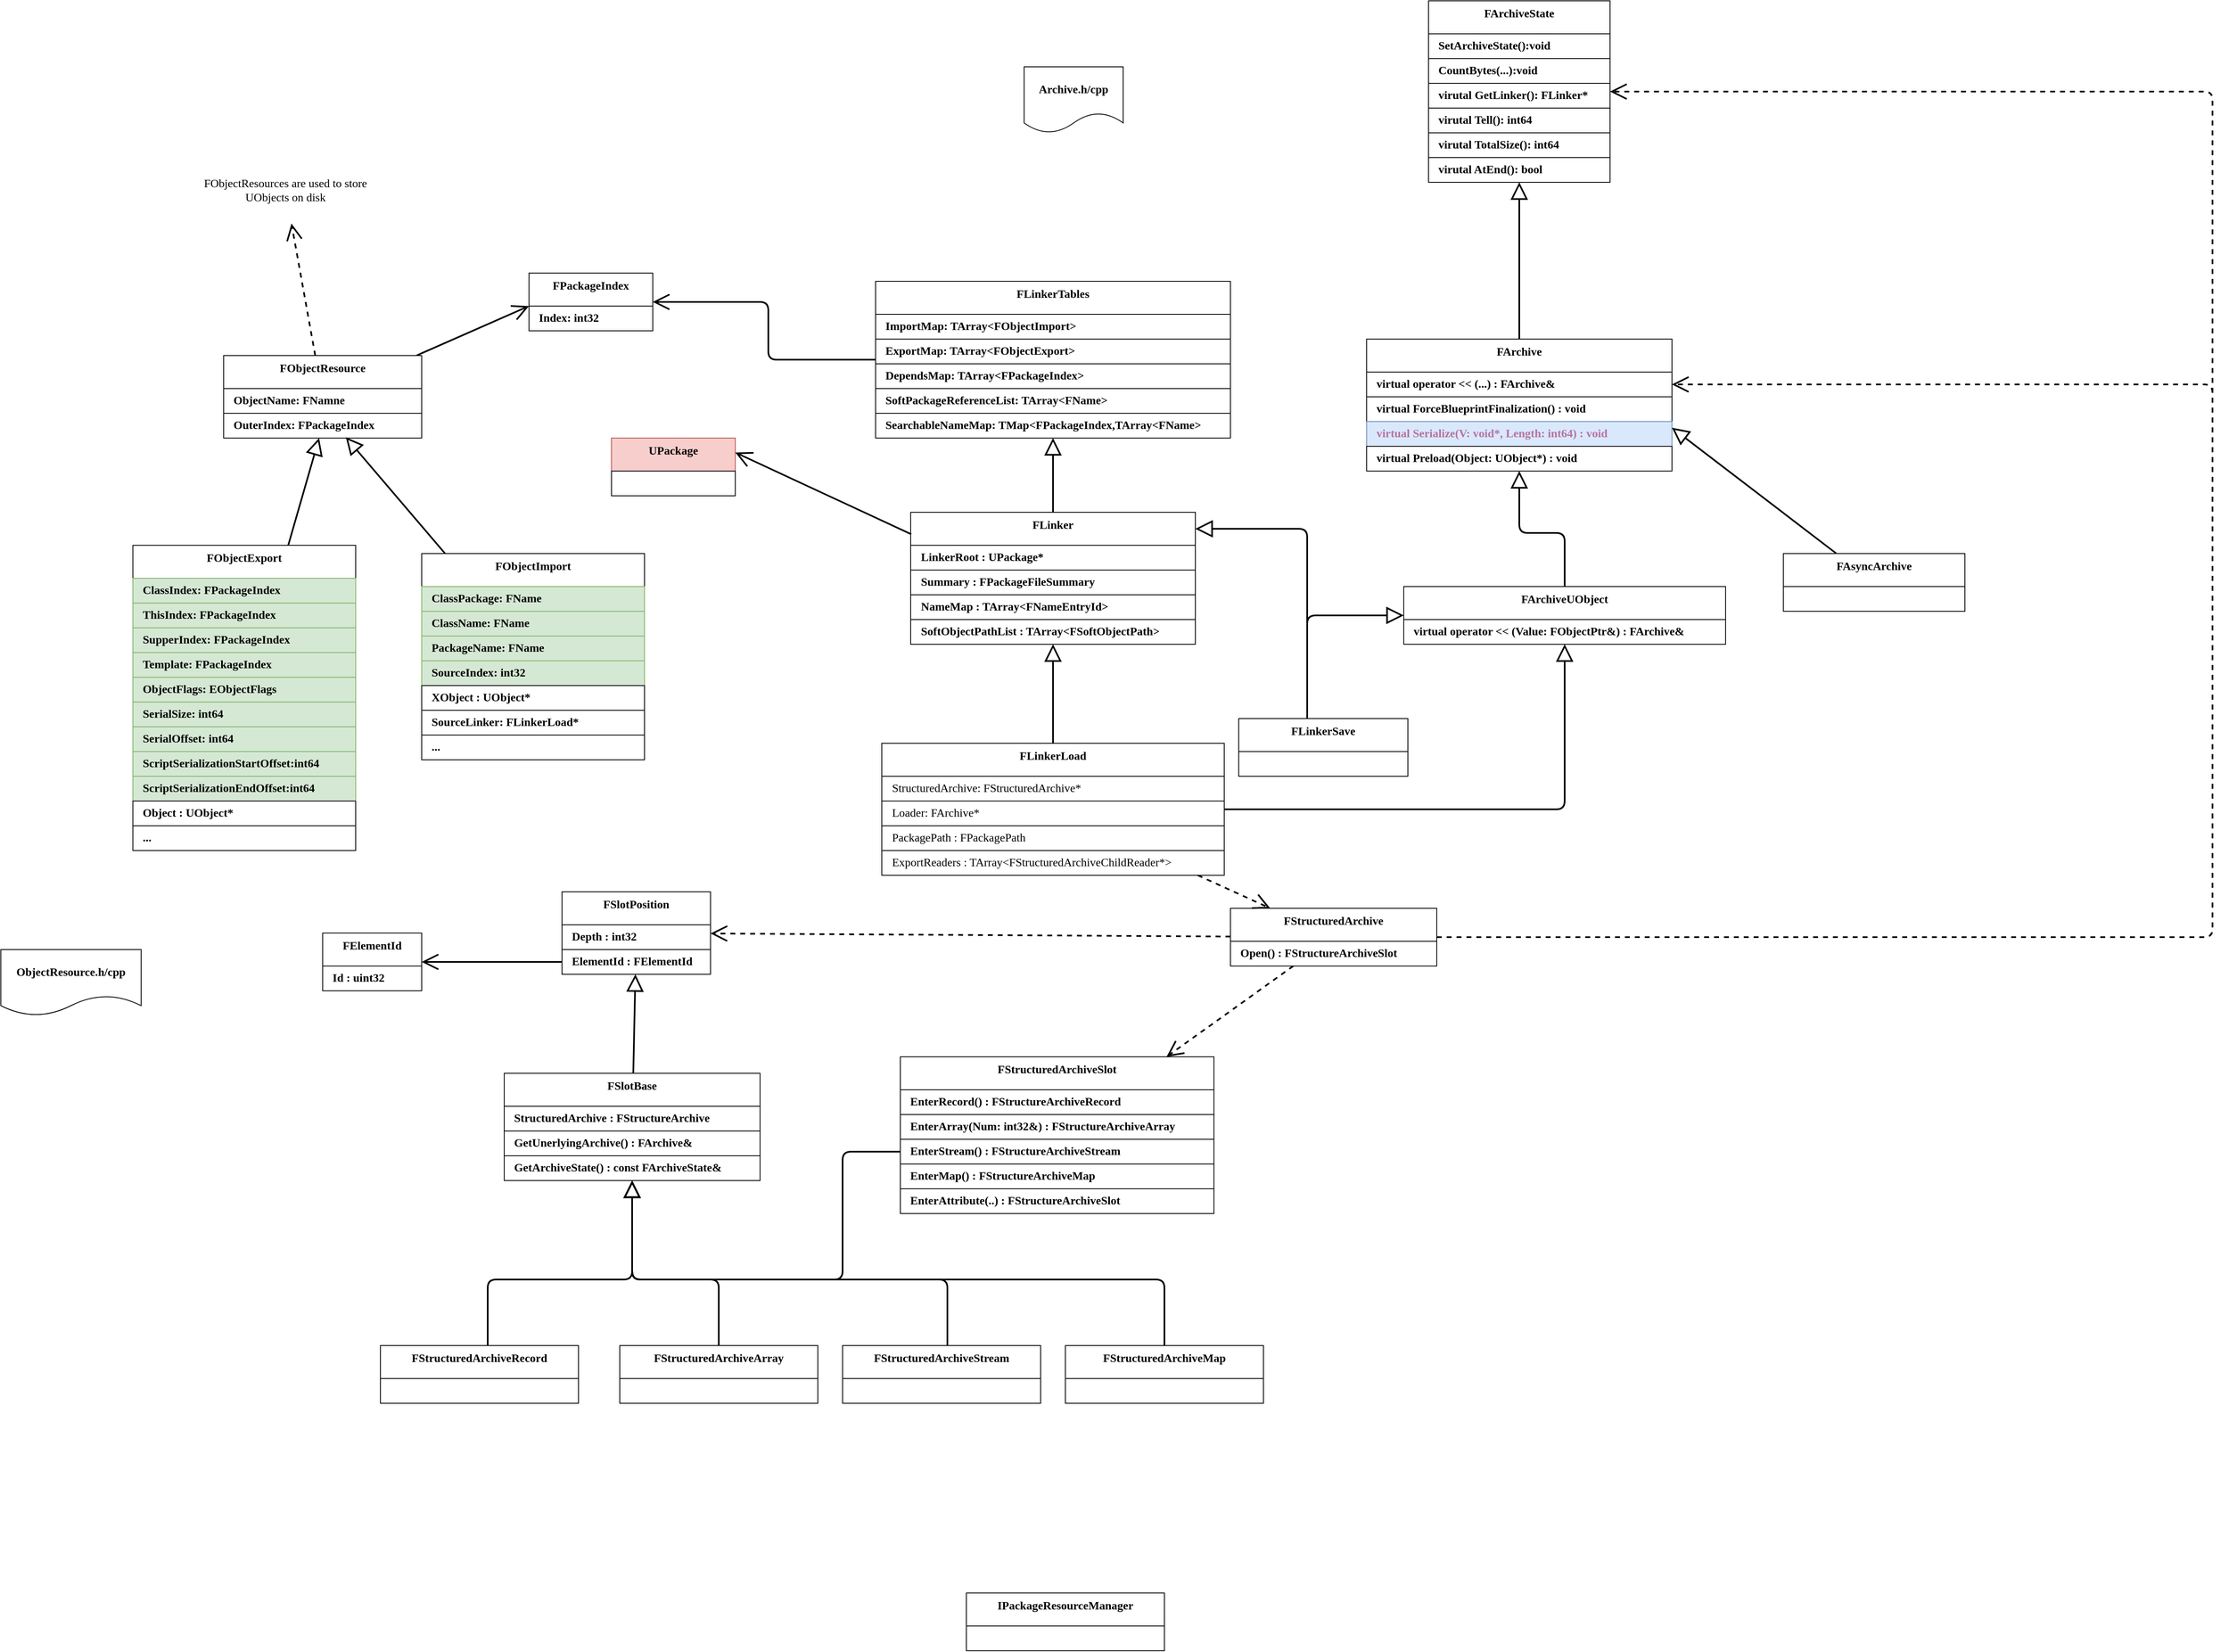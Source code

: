 <mxfile version="15.4.0" type="device" pages="3"><diagram id="yG8WOby7ltlpcIgbarC8" name="图谱"><mxGraphModel dx="4154" dy="2277" grid="1" gridSize="10" guides="1" tooltips="1" connect="1" arrows="1" fold="1" page="1" pageScale="1" pageWidth="827" pageHeight="1169" math="0" shadow="0"><root><mxCell id="0"/><mxCell id="1" parent="0"/><mxCell id="aFVOGzmRJKfJyAwEaj0m-14" value="" style="edgeStyle=orthogonalEdgeStyle;rounded=1;orthogonalLoop=1;jettySize=auto;html=1;fontFamily=Comic Sans MS;fontSize=14;endArrow=block;endFill=0;endSize=16;strokeWidth=2;" edge="1" parent="1" source="aFVOGzmRJKfJyAwEaj0m-1" target="aFVOGzmRJKfJyAwEaj0m-12"><mxGeometry relative="1" as="geometry"/></mxCell><mxCell id="aFVOGzmRJKfJyAwEaj0m-1" value="FArchive" style="swimlane;fontStyle=1;align=center;verticalAlign=top;childLayout=stackLayout;horizontal=1;startSize=40;horizontalStack=0;resizeParent=1;resizeParentMax=0;resizeLast=0;collapsible=1;marginBottom=0;fontFamily=Comic Sans MS;fontSize=14;" vertex="1" parent="1"><mxGeometry x="-25" y="260" width="370" height="160" as="geometry"/></mxCell><mxCell id="aFVOGzmRJKfJyAwEaj0m-5" value="&lt;b&gt;virtual operator &amp;lt;&amp;lt; (...) : FArchive&amp;amp;&lt;/b&gt;" style="rounded=0;whiteSpace=wrap;html=1;fontFamily=Comic Sans MS;fontSize=14;spacingLeft=10;align=left;" vertex="1" parent="aFVOGzmRJKfJyAwEaj0m-1"><mxGeometry y="40" width="370" height="30" as="geometry"/></mxCell><mxCell id="aFVOGzmRJKfJyAwEaj0m-23" value="&lt;b&gt;virtual ForceBlueprintFinalization() : void&lt;/b&gt;" style="rounded=0;whiteSpace=wrap;html=1;fontFamily=Comic Sans MS;fontSize=14;align=left;spacingLeft=10;" vertex="1" parent="aFVOGzmRJKfJyAwEaj0m-1"><mxGeometry y="70" width="370" height="30" as="geometry"/></mxCell><mxCell id="aFVOGzmRJKfJyAwEaj0m-24" value="&lt;b&gt;&lt;font color=&quot;#b5739d&quot;&gt;virtual Serialize(V: void*, Length: int64) : void&lt;/font&gt;&lt;/b&gt;" style="rounded=0;whiteSpace=wrap;html=1;fontFamily=Comic Sans MS;fontSize=14;align=left;spacingLeft=10;fillColor=#dae8fc;strokeColor=#6c8ebf;" vertex="1" parent="aFVOGzmRJKfJyAwEaj0m-1"><mxGeometry y="100" width="370" height="30" as="geometry"/></mxCell><mxCell id="aFVOGzmRJKfJyAwEaj0m-27" value="&lt;b&gt;virtual Preload(Object: UObject*) : void&lt;/b&gt;" style="rounded=0;whiteSpace=wrap;html=1;fontFamily=Comic Sans MS;fontSize=14;align=left;spacingLeft=10;" vertex="1" parent="aFVOGzmRJKfJyAwEaj0m-1"><mxGeometry y="130" width="370" height="30" as="geometry"/></mxCell><mxCell id="aFVOGzmRJKfJyAwEaj0m-12" value="FArchiveState" style="swimlane;fontStyle=1;align=center;verticalAlign=top;childLayout=stackLayout;horizontal=1;startSize=40;horizontalStack=0;resizeParent=1;resizeParentMax=0;resizeLast=0;collapsible=1;marginBottom=0;fontFamily=Comic Sans MS;fontSize=14;spacingBottom=5;" vertex="1" parent="1"><mxGeometry x="50" y="-150" width="220" height="220" as="geometry"/></mxCell><mxCell id="aFVOGzmRJKfJyAwEaj0m-13" value="&lt;b&gt;SetArchiveState():void&lt;/b&gt;" style="rounded=0;whiteSpace=wrap;html=1;fontFamily=Comic Sans MS;fontSize=14;align=left;spacingTop=0;spacingLeft=10;" vertex="1" parent="aFVOGzmRJKfJyAwEaj0m-12"><mxGeometry y="40" width="220" height="30" as="geometry"/></mxCell><mxCell id="aFVOGzmRJKfJyAwEaj0m-15" value="&lt;b&gt;CountBytes(...):void&lt;/b&gt;" style="rounded=0;whiteSpace=wrap;html=1;fontFamily=Comic Sans MS;fontSize=14;align=left;spacingTop=0;spacingLeft=10;" vertex="1" parent="aFVOGzmRJKfJyAwEaj0m-12"><mxGeometry y="70" width="220" height="30" as="geometry"/></mxCell><mxCell id="aFVOGzmRJKfJyAwEaj0m-16" value="&lt;b&gt;virutal GetLinker(): FLinker*&lt;/b&gt;" style="rounded=0;whiteSpace=wrap;html=1;fontFamily=Comic Sans MS;fontSize=14;align=left;spacingTop=0;spacingLeft=10;" vertex="1" parent="aFVOGzmRJKfJyAwEaj0m-12"><mxGeometry y="100" width="220" height="30" as="geometry"/></mxCell><mxCell id="aFVOGzmRJKfJyAwEaj0m-17" value="&lt;b&gt;virutal Tell(): int64&lt;/b&gt;" style="rounded=0;whiteSpace=wrap;html=1;fontFamily=Comic Sans MS;fontSize=14;align=left;spacingTop=0;spacingLeft=10;" vertex="1" parent="aFVOGzmRJKfJyAwEaj0m-12"><mxGeometry y="130" width="220" height="30" as="geometry"/></mxCell><mxCell id="aFVOGzmRJKfJyAwEaj0m-18" value="&lt;b&gt;virutal TotalSize(): int64&lt;/b&gt;" style="rounded=0;whiteSpace=wrap;html=1;fontFamily=Comic Sans MS;fontSize=14;align=left;spacingTop=0;spacingLeft=10;" vertex="1" parent="aFVOGzmRJKfJyAwEaj0m-12"><mxGeometry y="160" width="220" height="30" as="geometry"/></mxCell><mxCell id="aFVOGzmRJKfJyAwEaj0m-19" value="&lt;b&gt;virutal AtEnd(): bool&lt;/b&gt;" style="rounded=0;whiteSpace=wrap;html=1;fontFamily=Comic Sans MS;fontSize=14;align=left;spacingTop=0;spacingLeft=10;" vertex="1" parent="aFVOGzmRJKfJyAwEaj0m-12"><mxGeometry y="190" width="220" height="30" as="geometry"/></mxCell><mxCell id="aFVOGzmRJKfJyAwEaj0m-26" value="Archive.h/cpp" style="shape=document;whiteSpace=wrap;html=1;boundedLbl=1;fontFamily=Comic Sans MS;fontSize=14;align=center;fontStyle=1" vertex="1" parent="1"><mxGeometry x="-440" y="-70" width="120" height="80" as="geometry"/></mxCell><mxCell id="aFVOGzmRJKfJyAwEaj0m-62" style="edgeStyle=orthogonalEdgeStyle;rounded=1;orthogonalLoop=1;jettySize=auto;html=1;fontFamily=Comic Sans MS;fontSize=14;endArrow=open;endFill=0;endSize=16;strokeWidth=2;" edge="1" parent="1" source="aFVOGzmRJKfJyAwEaj0m-28" target="aFVOGzmRJKfJyAwEaj0m-56"><mxGeometry relative="1" as="geometry"/></mxCell><mxCell id="aFVOGzmRJKfJyAwEaj0m-28" value="FLinkerTables" style="swimlane;fontStyle=1;align=center;verticalAlign=top;childLayout=stackLayout;horizontal=1;startSize=40;horizontalStack=0;resizeParent=1;resizeParentMax=0;resizeLast=0;collapsible=1;marginBottom=0;fontFamily=Comic Sans MS;fontSize=14;spacingBottom=5;" vertex="1" parent="1"><mxGeometry x="-620" y="190" width="430" height="190" as="geometry"><mxRectangle x="-620" y="190" width="130" height="40" as="alternateBounds"/></mxGeometry></mxCell><mxCell id="aFVOGzmRJKfJyAwEaj0m-29" value="&lt;b&gt;ImportMap: TArray&amp;lt;FObjectImport&amp;gt;&lt;/b&gt;" style="rounded=0;whiteSpace=wrap;html=1;fontFamily=Comic Sans MS;fontSize=14;align=left;spacingTop=0;spacingLeft=10;" vertex="1" parent="aFVOGzmRJKfJyAwEaj0m-28"><mxGeometry y="40" width="430" height="30" as="geometry"/></mxCell><mxCell id="aFVOGzmRJKfJyAwEaj0m-30" value="&lt;b&gt;ExportMap: TArray&amp;lt;FObjectExport&amp;gt;&lt;/b&gt;" style="rounded=0;whiteSpace=wrap;html=1;fontFamily=Comic Sans MS;fontSize=14;align=left;spacingTop=0;spacingLeft=10;" vertex="1" parent="aFVOGzmRJKfJyAwEaj0m-28"><mxGeometry y="70" width="430" height="30" as="geometry"/></mxCell><mxCell id="aFVOGzmRJKfJyAwEaj0m-53" value="&lt;b&gt;DependsMap: TArray&amp;lt;FPackageIndex&amp;gt;&lt;/b&gt;" style="rounded=0;whiteSpace=wrap;html=1;fontFamily=Comic Sans MS;fontSize=14;align=left;spacingTop=0;spacingLeft=10;" vertex="1" parent="aFVOGzmRJKfJyAwEaj0m-28"><mxGeometry y="100" width="430" height="30" as="geometry"/></mxCell><mxCell id="aFVOGzmRJKfJyAwEaj0m-54" value="&lt;b&gt;SoftPackageReferenceList: TArray&amp;lt;FName&amp;gt;&lt;/b&gt;" style="rounded=0;whiteSpace=wrap;html=1;fontFamily=Comic Sans MS;fontSize=14;align=left;spacingTop=0;spacingLeft=10;" vertex="1" parent="aFVOGzmRJKfJyAwEaj0m-28"><mxGeometry y="130" width="430" height="30" as="geometry"/></mxCell><mxCell id="aFVOGzmRJKfJyAwEaj0m-55" value="&lt;b&gt;SearchableNameMap: TMap&amp;lt;FPackageIndex,TArray&amp;lt;FName&amp;gt;&lt;/b&gt;" style="rounded=0;whiteSpace=wrap;html=1;fontFamily=Comic Sans MS;fontSize=14;align=left;spacingTop=0;spacingLeft=10;" vertex="1" parent="aFVOGzmRJKfJyAwEaj0m-28"><mxGeometry y="160" width="430" height="30" as="geometry"/></mxCell><mxCell id="aFVOGzmRJKfJyAwEaj0m-44" style="edgeStyle=orthogonalEdgeStyle;rounded=1;orthogonalLoop=1;jettySize=auto;html=1;fontFamily=Comic Sans MS;fontSize=14;endArrow=block;endFill=0;endSize=16;strokeWidth=2;" edge="1" parent="1" source="aFVOGzmRJKfJyAwEaj0m-35" target="aFVOGzmRJKfJyAwEaj0m-42"><mxGeometry relative="1" as="geometry"/></mxCell><mxCell id="aFVOGzmRJKfJyAwEaj0m-50" style="edgeStyle=orthogonalEdgeStyle;rounded=1;orthogonalLoop=1;jettySize=auto;html=1;entryX=0.5;entryY=1;entryDx=0;entryDy=0;fontFamily=Comic Sans MS;fontSize=14;endArrow=block;endFill=0;endSize=16;strokeWidth=2;" edge="1" parent="1" source="aFVOGzmRJKfJyAwEaj0m-35" target="aFVOGzmRJKfJyAwEaj0m-46"><mxGeometry relative="1" as="geometry"/></mxCell><mxCell id="aFVOGzmRJKfJyAwEaj0m-35" value="FLinkerLoad" style="swimlane;fontStyle=1;align=center;verticalAlign=top;childLayout=stackLayout;horizontal=1;startSize=40;horizontalStack=0;resizeParent=1;resizeParentMax=0;resizeLast=0;collapsible=1;marginBottom=0;fontFamily=Comic Sans MS;fontSize=14;spacingBottom=5;" vertex="1" parent="1"><mxGeometry x="-612.5" y="750" width="415" height="160" as="geometry"/></mxCell><mxCell id="aFVOGzmRJKfJyAwEaj0m-36" value="StructuredArchive: FStructuredArchive*" style="rounded=0;whiteSpace=wrap;html=1;fontFamily=Comic Sans MS;fontSize=14;align=left;spacingTop=0;spacingLeft=10;" vertex="1" parent="aFVOGzmRJKfJyAwEaj0m-35"><mxGeometry y="40" width="415" height="30" as="geometry"/></mxCell><mxCell id="aFVOGzmRJKfJyAwEaj0m-99" value="Loader: FArchive*" style="rounded=0;whiteSpace=wrap;html=1;fontFamily=Comic Sans MS;fontSize=14;align=left;spacingTop=0;spacingLeft=10;" vertex="1" parent="aFVOGzmRJKfJyAwEaj0m-35"><mxGeometry y="70" width="415" height="30" as="geometry"/></mxCell><mxCell id="aFVOGzmRJKfJyAwEaj0m-148" value="PackagePath : FPackagePath" style="rounded=0;whiteSpace=wrap;html=1;fontFamily=Comic Sans MS;fontSize=14;align=left;spacingTop=0;spacingLeft=10;" vertex="1" parent="aFVOGzmRJKfJyAwEaj0m-35"><mxGeometry y="100" width="415" height="30" as="geometry"/></mxCell><mxCell id="aFVOGzmRJKfJyAwEaj0m-149" value="ExportReaders : TArray&amp;lt;FStructuredArchiveChildReader*&amp;gt;" style="rounded=0;whiteSpace=wrap;html=1;fontFamily=Comic Sans MS;fontSize=14;align=left;spacingTop=0;spacingLeft=10;" vertex="1" parent="aFVOGzmRJKfJyAwEaj0m-35"><mxGeometry y="130" width="415" height="30" as="geometry"/></mxCell><mxCell id="aFVOGzmRJKfJyAwEaj0m-52" style="edgeStyle=orthogonalEdgeStyle;rounded=1;orthogonalLoop=1;jettySize=auto;html=1;fontFamily=Comic Sans MS;fontSize=14;endArrow=block;endFill=0;endSize=16;strokeWidth=2;" edge="1" parent="1" source="aFVOGzmRJKfJyAwEaj0m-42" target="aFVOGzmRJKfJyAwEaj0m-28"><mxGeometry relative="1" as="geometry"><mxPoint x="-600" y="400" as="targetPoint"/></mxGeometry></mxCell><mxCell id="aFVOGzmRJKfJyAwEaj0m-42" value="FLinker" style="swimlane;fontStyle=1;align=center;verticalAlign=top;childLayout=stackLayout;horizontal=1;startSize=40;horizontalStack=0;resizeParent=1;resizeParentMax=0;resizeLast=0;collapsible=1;marginBottom=0;fontFamily=Comic Sans MS;fontSize=14;spacingBottom=5;" vertex="1" parent="1"><mxGeometry x="-577.5" y="470" width="345" height="160" as="geometry"/></mxCell><mxCell id="aFVOGzmRJKfJyAwEaj0m-43" value="&lt;b&gt;LinkerRoot : UPackage*&lt;/b&gt;" style="rounded=0;whiteSpace=wrap;html=1;fontFamily=Comic Sans MS;fontSize=14;align=left;spacingTop=0;spacingLeft=10;" vertex="1" parent="aFVOGzmRJKfJyAwEaj0m-42"><mxGeometry y="40" width="345" height="30" as="geometry"/></mxCell><mxCell id="aFVOGzmRJKfJyAwEaj0m-160" value="&lt;b&gt;Summary : FPackageFileSummary&lt;/b&gt;" style="rounded=0;whiteSpace=wrap;html=1;fontFamily=Comic Sans MS;fontSize=14;align=left;spacingTop=0;spacingLeft=10;" vertex="1" parent="aFVOGzmRJKfJyAwEaj0m-42"><mxGeometry y="70" width="345" height="30" as="geometry"/></mxCell><mxCell id="aFVOGzmRJKfJyAwEaj0m-161" value="&lt;b&gt;NameMap : TArray&amp;lt;FNameEntryId&amp;gt;&lt;/b&gt;" style="rounded=0;whiteSpace=wrap;html=1;fontFamily=Comic Sans MS;fontSize=14;align=left;spacingTop=0;spacingLeft=10;" vertex="1" parent="aFVOGzmRJKfJyAwEaj0m-42"><mxGeometry y="100" width="345" height="30" as="geometry"/></mxCell><mxCell id="aFVOGzmRJKfJyAwEaj0m-163" value="&lt;b&gt;SoftObjectPathList : TArray&amp;lt;FSoftObjectPath&amp;gt;&lt;/b&gt;" style="rounded=0;whiteSpace=wrap;html=1;fontFamily=Comic Sans MS;fontSize=14;align=left;spacingTop=0;spacingLeft=10;" vertex="1" parent="aFVOGzmRJKfJyAwEaj0m-42"><mxGeometry y="130" width="345" height="30" as="geometry"/></mxCell><mxCell id="aFVOGzmRJKfJyAwEaj0m-51" style="edgeStyle=orthogonalEdgeStyle;rounded=1;orthogonalLoop=1;jettySize=auto;html=1;fontFamily=Comic Sans MS;fontSize=14;endArrow=block;endFill=0;endSize=16;strokeWidth=2;" edge="1" parent="1" source="aFVOGzmRJKfJyAwEaj0m-45" target="aFVOGzmRJKfJyAwEaj0m-27"><mxGeometry relative="1" as="geometry"/></mxCell><mxCell id="aFVOGzmRJKfJyAwEaj0m-45" value="FArchiveUObject" style="swimlane;fontStyle=1;align=center;verticalAlign=top;childLayout=stackLayout;horizontal=1;startSize=40;horizontalStack=0;resizeParent=1;resizeParentMax=0;resizeLast=0;collapsible=1;marginBottom=0;fontFamily=Comic Sans MS;fontSize=14;" vertex="1" parent="1"><mxGeometry x="20" y="560" width="390" height="70" as="geometry"/></mxCell><mxCell id="aFVOGzmRJKfJyAwEaj0m-46" value="&lt;b&gt;virtual operator &amp;lt;&amp;lt; (Value: FObjectPtr&amp;amp;) : FArchive&amp;amp;&lt;/b&gt;" style="rounded=0;whiteSpace=wrap;html=1;fontFamily=Comic Sans MS;fontSize=14;spacingLeft=10;align=left;" vertex="1" parent="aFVOGzmRJKfJyAwEaj0m-45"><mxGeometry y="40" width="390" height="30" as="geometry"/></mxCell><mxCell id="aFVOGzmRJKfJyAwEaj0m-56" value="FPackageIndex" style="swimlane;fontStyle=1;align=center;verticalAlign=top;childLayout=stackLayout;horizontal=1;startSize=40;horizontalStack=0;resizeParent=1;resizeParentMax=0;resizeLast=0;collapsible=1;marginBottom=0;fontFamily=Comic Sans MS;fontSize=14;spacingBottom=5;" vertex="1" parent="1"><mxGeometry x="-1040" y="180" width="150" height="70" as="geometry"><mxRectangle x="-620" y="190" width="130" height="40" as="alternateBounds"/></mxGeometry></mxCell><mxCell id="aFVOGzmRJKfJyAwEaj0m-57" value="&lt;b&gt;Index: int32&lt;/b&gt;" style="rounded=0;whiteSpace=wrap;html=1;fontFamily=Comic Sans MS;fontSize=14;align=left;spacingTop=0;spacingLeft=10;" vertex="1" parent="aFVOGzmRJKfJyAwEaj0m-56"><mxGeometry y="40" width="150" height="30" as="geometry"/></mxCell><mxCell id="aFVOGzmRJKfJyAwEaj0m-67" style="edgeStyle=none;rounded=1;orthogonalLoop=1;jettySize=auto;html=1;dashed=1;fontFamily=Comic Sans MS;fontSize=14;endArrow=open;endFill=0;endSize=16;strokeWidth=2;" edge="1" parent="1" source="aFVOGzmRJKfJyAwEaj0m-63" target="aFVOGzmRJKfJyAwEaj0m-65"><mxGeometry relative="1" as="geometry"/></mxCell><mxCell id="aFVOGzmRJKfJyAwEaj0m-68" style="edgeStyle=none;rounded=1;orthogonalLoop=1;jettySize=auto;html=1;entryX=0;entryY=0;entryDx=0;entryDy=0;fontFamily=Comic Sans MS;fontSize=14;endArrow=open;endFill=0;endSize=16;strokeWidth=2;" edge="1" parent="1" source="aFVOGzmRJKfJyAwEaj0m-63" target="aFVOGzmRJKfJyAwEaj0m-57"><mxGeometry relative="1" as="geometry"/></mxCell><mxCell id="aFVOGzmRJKfJyAwEaj0m-63" value="FObjectResource" style="swimlane;fontStyle=1;align=center;verticalAlign=top;childLayout=stackLayout;horizontal=1;startSize=40;horizontalStack=0;resizeParent=1;resizeParentMax=0;resizeLast=0;collapsible=1;marginBottom=0;fontFamily=Comic Sans MS;fontSize=14;spacingBottom=5;" vertex="1" parent="1"><mxGeometry x="-1410" y="280" width="240" height="100" as="geometry"><mxRectangle x="-620" y="190" width="130" height="40" as="alternateBounds"/></mxGeometry></mxCell><mxCell id="aFVOGzmRJKfJyAwEaj0m-64" value="&lt;b&gt;ObjectName: FNamne&lt;/b&gt;" style="rounded=0;whiteSpace=wrap;html=1;fontFamily=Comic Sans MS;fontSize=14;align=left;spacingTop=0;spacingLeft=10;" vertex="1" parent="aFVOGzmRJKfJyAwEaj0m-63"><mxGeometry y="40" width="240" height="30" as="geometry"/></mxCell><mxCell id="aFVOGzmRJKfJyAwEaj0m-69" value="&lt;b&gt;OuterIndex: FPackageIndex&lt;/b&gt;" style="rounded=0;whiteSpace=wrap;html=1;fontFamily=Comic Sans MS;fontSize=14;align=left;spacingTop=0;spacingLeft=10;" vertex="1" parent="aFVOGzmRJKfJyAwEaj0m-63"><mxGeometry y="70" width="240" height="30" as="geometry"/></mxCell><mxCell id="aFVOGzmRJKfJyAwEaj0m-65" value="FObjectResources are used to store UObjects on disk" style="text;html=1;strokeColor=none;fillColor=none;align=center;verticalAlign=middle;whiteSpace=wrap;rounded=0;fontFamily=Comic Sans MS;fontSize=14;" vertex="1" parent="1"><mxGeometry x="-1450" y="40" width="230" height="80" as="geometry"/></mxCell><mxCell id="aFVOGzmRJKfJyAwEaj0m-73" style="edgeStyle=none;rounded=1;orthogonalLoop=1;jettySize=auto;html=1;fontFamily=Comic Sans MS;fontSize=14;endArrow=block;endFill=0;endSize=16;strokeWidth=2;" edge="1" parent="1" source="aFVOGzmRJKfJyAwEaj0m-70" target="aFVOGzmRJKfJyAwEaj0m-69"><mxGeometry relative="1" as="geometry"/></mxCell><mxCell id="aFVOGzmRJKfJyAwEaj0m-70" value="FObjectExport" style="swimlane;fontStyle=1;align=center;verticalAlign=top;childLayout=stackLayout;horizontal=1;startSize=40;horizontalStack=0;resizeParent=1;resizeParentMax=0;resizeLast=0;collapsible=1;marginBottom=0;fontFamily=Comic Sans MS;fontSize=14;spacingBottom=5;" vertex="1" parent="1"><mxGeometry x="-1520" y="510" width="270" height="370" as="geometry"><mxRectangle x="-620" y="190" width="130" height="40" as="alternateBounds"/></mxGeometry></mxCell><mxCell id="aFVOGzmRJKfJyAwEaj0m-72" value="&lt;b&gt;ClassIndex: FPackageIndex&lt;/b&gt;" style="rounded=0;whiteSpace=wrap;html=1;fontFamily=Comic Sans MS;fontSize=14;align=left;spacingTop=0;spacingLeft=10;fillColor=#d5e8d4;strokeColor=#82b366;" vertex="1" parent="aFVOGzmRJKfJyAwEaj0m-70"><mxGeometry y="40" width="270" height="30" as="geometry"/></mxCell><mxCell id="aFVOGzmRJKfJyAwEaj0m-74" value="&lt;b&gt;ThisIndex: FPackageIndex&lt;/b&gt;" style="rounded=0;whiteSpace=wrap;html=1;fontFamily=Comic Sans MS;fontSize=14;align=left;spacingTop=0;spacingLeft=10;fillColor=#d5e8d4;strokeColor=#82b366;" vertex="1" parent="aFVOGzmRJKfJyAwEaj0m-70"><mxGeometry y="70" width="270" height="30" as="geometry"/></mxCell><mxCell id="aFVOGzmRJKfJyAwEaj0m-75" value="&lt;b&gt;SupperIndex: FPackageIndex&lt;/b&gt;" style="rounded=0;whiteSpace=wrap;html=1;fontFamily=Comic Sans MS;fontSize=14;align=left;spacingTop=0;spacingLeft=10;fillColor=#d5e8d4;strokeColor=#82b366;" vertex="1" parent="aFVOGzmRJKfJyAwEaj0m-70"><mxGeometry y="100" width="270" height="30" as="geometry"/></mxCell><mxCell id="aFVOGzmRJKfJyAwEaj0m-76" value="&lt;b&gt;Template: FPackageIndex&lt;/b&gt;" style="rounded=0;whiteSpace=wrap;html=1;fontFamily=Comic Sans MS;fontSize=14;align=left;spacingTop=0;spacingLeft=10;fillColor=#d5e8d4;strokeColor=#82b366;" vertex="1" parent="aFVOGzmRJKfJyAwEaj0m-70"><mxGeometry y="130" width="270" height="30" as="geometry"/></mxCell><mxCell id="aFVOGzmRJKfJyAwEaj0m-77" value="&lt;b&gt;ObjectFlags: EObjectFlags&lt;/b&gt;" style="rounded=0;whiteSpace=wrap;html=1;fontFamily=Comic Sans MS;fontSize=14;align=left;spacingTop=0;spacingLeft=10;fillColor=#d5e8d4;strokeColor=#82b366;" vertex="1" parent="aFVOGzmRJKfJyAwEaj0m-70"><mxGeometry y="160" width="270" height="30" as="geometry"/></mxCell><mxCell id="aFVOGzmRJKfJyAwEaj0m-78" value="&lt;b&gt;SerialSize: int64&lt;/b&gt;" style="rounded=0;whiteSpace=wrap;html=1;fontFamily=Comic Sans MS;fontSize=14;align=left;spacingTop=0;spacingLeft=10;fillColor=#d5e8d4;strokeColor=#82b366;" vertex="1" parent="aFVOGzmRJKfJyAwEaj0m-70"><mxGeometry y="190" width="270" height="30" as="geometry"/></mxCell><mxCell id="aFVOGzmRJKfJyAwEaj0m-79" value="&lt;b&gt;SerialOffset: int64&lt;/b&gt;" style="rounded=0;whiteSpace=wrap;html=1;fontFamily=Comic Sans MS;fontSize=14;align=left;spacingTop=0;spacingLeft=10;fillColor=#d5e8d4;strokeColor=#82b366;" vertex="1" parent="aFVOGzmRJKfJyAwEaj0m-70"><mxGeometry y="220" width="270" height="30" as="geometry"/></mxCell><mxCell id="aFVOGzmRJKfJyAwEaj0m-80" value="&lt;b&gt;ScriptSerializationStartOffset:int64&lt;/b&gt;" style="rounded=0;whiteSpace=wrap;html=1;fontFamily=Comic Sans MS;fontSize=14;align=left;spacingTop=0;spacingLeft=10;fillColor=#d5e8d4;strokeColor=#82b366;" vertex="1" parent="aFVOGzmRJKfJyAwEaj0m-70"><mxGeometry y="250" width="270" height="30" as="geometry"/></mxCell><mxCell id="aFVOGzmRJKfJyAwEaj0m-81" value="&lt;b&gt;ScriptSerializationEndOffset:int64&lt;/b&gt;" style="rounded=0;whiteSpace=wrap;html=1;fontFamily=Comic Sans MS;fontSize=14;align=left;spacingTop=0;spacingLeft=10;fillColor=#d5e8d4;strokeColor=#82b366;" vertex="1" parent="aFVOGzmRJKfJyAwEaj0m-70"><mxGeometry y="280" width="270" height="30" as="geometry"/></mxCell><mxCell id="aFVOGzmRJKfJyAwEaj0m-82" value="&lt;b&gt;Object : UObject*&lt;/b&gt;" style="rounded=0;whiteSpace=wrap;html=1;fontFamily=Comic Sans MS;fontSize=14;align=left;spacingTop=0;spacingLeft=10;" vertex="1" parent="aFVOGzmRJKfJyAwEaj0m-70"><mxGeometry y="310" width="270" height="30" as="geometry"/></mxCell><mxCell id="aFVOGzmRJKfJyAwEaj0m-83" value="&lt;b&gt;...&lt;/b&gt;" style="rounded=0;whiteSpace=wrap;html=1;fontFamily=Comic Sans MS;fontSize=14;align=left;spacingTop=0;spacingLeft=10;" vertex="1" parent="aFVOGzmRJKfJyAwEaj0m-70"><mxGeometry y="340" width="270" height="30" as="geometry"/></mxCell><mxCell id="aFVOGzmRJKfJyAwEaj0m-96" style="edgeStyle=none;rounded=1;orthogonalLoop=1;jettySize=auto;html=1;entryX=0.617;entryY=0.967;entryDx=0;entryDy=0;entryPerimeter=0;fontFamily=Comic Sans MS;fontSize=14;endArrow=block;endFill=0;endSize=16;strokeWidth=2;" edge="1" parent="1" source="aFVOGzmRJKfJyAwEaj0m-84" target="aFVOGzmRJKfJyAwEaj0m-69"><mxGeometry relative="1" as="geometry"/></mxCell><mxCell id="aFVOGzmRJKfJyAwEaj0m-84" value="FObjectImport" style="swimlane;fontStyle=1;align=center;verticalAlign=top;childLayout=stackLayout;horizontal=1;startSize=40;horizontalStack=0;resizeParent=1;resizeParentMax=0;resizeLast=0;collapsible=1;marginBottom=0;fontFamily=Comic Sans MS;fontSize=14;spacingBottom=5;" vertex="1" parent="1"><mxGeometry x="-1170" y="520" width="270" height="250" as="geometry"><mxRectangle x="-620" y="190" width="130" height="40" as="alternateBounds"/></mxGeometry></mxCell><mxCell id="aFVOGzmRJKfJyAwEaj0m-85" value="&lt;b&gt;ClassPackage: FName&lt;/b&gt;" style="rounded=0;whiteSpace=wrap;html=1;fontFamily=Comic Sans MS;fontSize=14;align=left;spacingTop=0;spacingLeft=10;fillColor=#d5e8d4;strokeColor=#82b366;" vertex="1" parent="aFVOGzmRJKfJyAwEaj0m-84"><mxGeometry y="40" width="270" height="30" as="geometry"/></mxCell><mxCell id="aFVOGzmRJKfJyAwEaj0m-86" value="&lt;b&gt;ClassName: FName&lt;/b&gt;" style="rounded=0;whiteSpace=wrap;html=1;fontFamily=Comic Sans MS;fontSize=14;align=left;spacingTop=0;spacingLeft=10;fillColor=#d5e8d4;strokeColor=#82b366;" vertex="1" parent="aFVOGzmRJKfJyAwEaj0m-84"><mxGeometry y="70" width="270" height="30" as="geometry"/></mxCell><mxCell id="aFVOGzmRJKfJyAwEaj0m-87" value="&lt;b&gt;PackageName: FName&lt;/b&gt;" style="rounded=0;whiteSpace=wrap;html=1;fontFamily=Comic Sans MS;fontSize=14;align=left;spacingTop=0;spacingLeft=10;fillColor=#d5e8d4;strokeColor=#82b366;" vertex="1" parent="aFVOGzmRJKfJyAwEaj0m-84"><mxGeometry y="100" width="270" height="30" as="geometry"/></mxCell><mxCell id="aFVOGzmRJKfJyAwEaj0m-88" value="&lt;b&gt;SourceIndex: int32&lt;/b&gt;" style="rounded=0;whiteSpace=wrap;html=1;fontFamily=Comic Sans MS;fontSize=14;align=left;spacingTop=0;spacingLeft=10;fillColor=#d5e8d4;strokeColor=#82b366;" vertex="1" parent="aFVOGzmRJKfJyAwEaj0m-84"><mxGeometry y="130" width="270" height="30" as="geometry"/></mxCell><mxCell id="aFVOGzmRJKfJyAwEaj0m-94" value="&lt;b&gt;XObject : UObject*&lt;/b&gt;" style="rounded=0;whiteSpace=wrap;html=1;fontFamily=Comic Sans MS;fontSize=14;align=left;spacingTop=0;spacingLeft=10;" vertex="1" parent="aFVOGzmRJKfJyAwEaj0m-84"><mxGeometry y="160" width="270" height="30" as="geometry"/></mxCell><mxCell id="aFVOGzmRJKfJyAwEaj0m-97" value="&lt;b&gt;SourceLinker: FLinkerLoad*&lt;/b&gt;" style="rounded=0;whiteSpace=wrap;html=1;fontFamily=Comic Sans MS;fontSize=14;align=left;spacingTop=0;spacingLeft=10;" vertex="1" parent="aFVOGzmRJKfJyAwEaj0m-84"><mxGeometry y="190" width="270" height="30" as="geometry"/></mxCell><mxCell id="aFVOGzmRJKfJyAwEaj0m-95" value="&lt;b&gt;...&lt;/b&gt;" style="rounded=0;whiteSpace=wrap;html=1;fontFamily=Comic Sans MS;fontSize=14;align=left;spacingTop=0;spacingLeft=10;" vertex="1" parent="aFVOGzmRJKfJyAwEaj0m-84"><mxGeometry y="220" width="270" height="30" as="geometry"/></mxCell><mxCell id="aFVOGzmRJKfJyAwEaj0m-98" value="ObjectResource.h/cpp" style="shape=document;whiteSpace=wrap;html=1;boundedLbl=1;fontFamily=Comic Sans MS;fontSize=14;align=center;fontStyle=1" vertex="1" parent="1"><mxGeometry x="-1680" y="1000" width="170" height="80" as="geometry"/></mxCell><mxCell id="aFVOGzmRJKfJyAwEaj0m-129" style="edgeStyle=orthogonalEdgeStyle;rounded=1;orthogonalLoop=1;jettySize=auto;html=1;fontFamily=Comic Sans MS;fontSize=14;endArrow=block;endFill=0;endSize=16;strokeWidth=2;" edge="1" parent="1" source="aFVOGzmRJKfJyAwEaj0m-100" target="aFVOGzmRJKfJyAwEaj0m-118"><mxGeometry relative="1" as="geometry"><Array as="points"><mxPoint x="-1090" y="1400"/><mxPoint x="-915" y="1400"/></Array></mxGeometry></mxCell><mxCell id="aFVOGzmRJKfJyAwEaj0m-100" value="FStructuredArchiveRecord" style="swimlane;fontStyle=1;align=center;verticalAlign=top;childLayout=stackLayout;horizontal=1;startSize=40;horizontalStack=0;resizeParent=1;resizeParentMax=0;resizeLast=0;collapsible=1;marginBottom=0;fontFamily=Comic Sans MS;fontSize=14;spacingBottom=5;" vertex="1" parent="1"><mxGeometry x="-1220" y="1480" width="240" height="70" as="geometry"/></mxCell><mxCell id="aFVOGzmRJKfJyAwEaj0m-101" value="" style="rounded=0;whiteSpace=wrap;html=1;fontFamily=Comic Sans MS;fontSize=14;align=left;spacingTop=0;spacingLeft=10;" vertex="1" parent="aFVOGzmRJKfJyAwEaj0m-100"><mxGeometry y="40" width="240" height="30" as="geometry"/></mxCell><mxCell id="aFVOGzmRJKfJyAwEaj0m-107" value="" style="edgeStyle=orthogonalEdgeStyle;rounded=1;orthogonalLoop=1;jettySize=auto;html=1;fontFamily=Comic Sans MS;fontSize=14;endArrow=block;endFill=0;endSize=16;strokeWidth=2;" edge="1" parent="1" source="aFVOGzmRJKfJyAwEaj0m-103" target="aFVOGzmRJKfJyAwEaj0m-105"><mxGeometry relative="1" as="geometry"><Array as="points"><mxPoint x="-660" y="1245"/><mxPoint x="-660" y="1400"/><mxPoint x="-915" y="1400"/></Array></mxGeometry></mxCell><mxCell id="aFVOGzmRJKfJyAwEaj0m-103" value="FStructuredArchiveSlot" style="swimlane;fontStyle=1;align=center;verticalAlign=top;childLayout=stackLayout;horizontal=1;startSize=40;horizontalStack=0;resizeParent=1;resizeParentMax=0;resizeLast=0;collapsible=1;marginBottom=0;fontFamily=Comic Sans MS;fontSize=14;spacingBottom=5;" vertex="1" parent="1"><mxGeometry x="-590" y="1130" width="380" height="190" as="geometry"/></mxCell><mxCell id="aFVOGzmRJKfJyAwEaj0m-104" value="&lt;b&gt;EnterRecord() : FStructureArchiveRecord&lt;/b&gt;" style="rounded=0;whiteSpace=wrap;html=1;fontFamily=Comic Sans MS;fontSize=14;align=left;spacingTop=0;spacingLeft=10;" vertex="1" parent="aFVOGzmRJKfJyAwEaj0m-103"><mxGeometry y="40" width="380" height="30" as="geometry"/></mxCell><mxCell id="aFVOGzmRJKfJyAwEaj0m-119" value="&lt;b&gt;EnterArray(Num: int32&amp;amp;) : FStructureArchiveArray&lt;/b&gt;" style="rounded=0;whiteSpace=wrap;html=1;fontFamily=Comic Sans MS;fontSize=14;align=left;spacingTop=0;spacingLeft=10;" vertex="1" parent="aFVOGzmRJKfJyAwEaj0m-103"><mxGeometry y="70" width="380" height="30" as="geometry"/></mxCell><mxCell id="aFVOGzmRJKfJyAwEaj0m-120" value="&lt;b&gt;EnterStream() : FStructureArchiveStream&lt;/b&gt;" style="rounded=0;whiteSpace=wrap;html=1;fontFamily=Comic Sans MS;fontSize=14;align=left;spacingTop=0;spacingLeft=10;" vertex="1" parent="aFVOGzmRJKfJyAwEaj0m-103"><mxGeometry y="100" width="380" height="30" as="geometry"/></mxCell><mxCell id="aFVOGzmRJKfJyAwEaj0m-121" value="&lt;b&gt;EnterMap() : FStructureArchiveMap&lt;/b&gt;" style="rounded=0;whiteSpace=wrap;html=1;fontFamily=Comic Sans MS;fontSize=14;align=left;spacingTop=0;spacingLeft=10;" vertex="1" parent="aFVOGzmRJKfJyAwEaj0m-103"><mxGeometry y="130" width="380" height="30" as="geometry"/></mxCell><mxCell id="aFVOGzmRJKfJyAwEaj0m-122" value="&lt;b&gt;EnterAttribute(..) : FStructureArchiveSlot&lt;/b&gt;" style="rounded=0;whiteSpace=wrap;html=1;fontFamily=Comic Sans MS;fontSize=14;align=left;spacingTop=0;spacingLeft=10;" vertex="1" parent="aFVOGzmRJKfJyAwEaj0m-103"><mxGeometry y="160" width="380" height="30" as="geometry"/></mxCell><mxCell id="aFVOGzmRJKfJyAwEaj0m-110" value="" style="edgeStyle=none;rounded=1;orthogonalLoop=1;jettySize=auto;html=1;fontFamily=Comic Sans MS;fontSize=14;endArrow=block;endFill=0;endSize=16;strokeWidth=2;" edge="1" parent="1" source="aFVOGzmRJKfJyAwEaj0m-105" target="aFVOGzmRJKfJyAwEaj0m-108"><mxGeometry relative="1" as="geometry"/></mxCell><mxCell id="aFVOGzmRJKfJyAwEaj0m-105" value="FSlotBase" style="swimlane;fontStyle=1;align=center;verticalAlign=top;childLayout=stackLayout;horizontal=1;startSize=40;horizontalStack=0;resizeParent=1;resizeParentMax=0;resizeLast=0;collapsible=1;marginBottom=0;fontFamily=Comic Sans MS;fontSize=14;spacingBottom=5;" vertex="1" parent="1"><mxGeometry x="-1070" y="1150" width="310" height="130" as="geometry"/></mxCell><mxCell id="aFVOGzmRJKfJyAwEaj0m-116" value="&lt;b&gt;StructuredArchive : FStructureArchive&lt;/b&gt;" style="rounded=0;whiteSpace=wrap;html=1;fontFamily=Comic Sans MS;fontSize=14;align=left;spacingTop=0;spacingLeft=10;" vertex="1" parent="aFVOGzmRJKfJyAwEaj0m-105"><mxGeometry y="40" width="310" height="30" as="geometry"/></mxCell><mxCell id="aFVOGzmRJKfJyAwEaj0m-117" value="&lt;b&gt;GetUnerlyingArchive() : FArchive&amp;amp;&lt;/b&gt;" style="rounded=0;whiteSpace=wrap;html=1;fontFamily=Comic Sans MS;fontSize=14;align=left;spacingTop=0;spacingLeft=10;" vertex="1" parent="aFVOGzmRJKfJyAwEaj0m-105"><mxGeometry y="70" width="310" height="30" as="geometry"/></mxCell><mxCell id="aFVOGzmRJKfJyAwEaj0m-118" value="&lt;b&gt;GetArchiveState() : const FArchiveState&amp;amp;&lt;/b&gt;" style="rounded=0;whiteSpace=wrap;html=1;fontFamily=Comic Sans MS;fontSize=14;align=left;spacingTop=0;spacingLeft=10;" vertex="1" parent="aFVOGzmRJKfJyAwEaj0m-105"><mxGeometry y="100" width="310" height="30" as="geometry"/></mxCell><mxCell id="aFVOGzmRJKfJyAwEaj0m-108" value="FSlotPosition" style="swimlane;fontStyle=1;align=center;verticalAlign=top;childLayout=stackLayout;horizontal=1;startSize=40;horizontalStack=0;resizeParent=1;resizeParentMax=0;resizeLast=0;collapsible=1;marginBottom=0;fontFamily=Comic Sans MS;fontSize=14;spacingBottom=5;" vertex="1" parent="1"><mxGeometry x="-1000" y="930" width="180" height="100" as="geometry"/></mxCell><mxCell id="aFVOGzmRJKfJyAwEaj0m-112" value="&lt;b&gt;Depth : int32&lt;/b&gt;" style="rounded=0;whiteSpace=wrap;html=1;fontFamily=Comic Sans MS;fontSize=14;align=left;spacingTop=0;spacingLeft=10;" vertex="1" parent="aFVOGzmRJKfJyAwEaj0m-108"><mxGeometry y="40" width="180" height="30" as="geometry"/></mxCell><mxCell id="aFVOGzmRJKfJyAwEaj0m-113" value="&lt;b&gt;ElementId : FElementId&lt;/b&gt;" style="rounded=0;whiteSpace=wrap;html=1;fontFamily=Comic Sans MS;fontSize=14;align=left;spacingTop=0;spacingLeft=10;" vertex="1" parent="aFVOGzmRJKfJyAwEaj0m-108"><mxGeometry y="70" width="180" height="30" as="geometry"/></mxCell><mxCell id="aFVOGzmRJKfJyAwEaj0m-111" value="FElementId" style="swimlane;fontStyle=1;align=center;verticalAlign=top;childLayout=stackLayout;horizontal=1;startSize=40;horizontalStack=0;resizeParent=1;resizeParentMax=0;resizeLast=0;collapsible=1;marginBottom=0;fontFamily=Comic Sans MS;fontSize=14;spacingBottom=5;" vertex="1" parent="1"><mxGeometry x="-1290" y="980" width="120" height="70" as="geometry"/></mxCell><mxCell id="aFVOGzmRJKfJyAwEaj0m-114" value="&lt;b&gt;Id : uint32&lt;/b&gt;" style="rounded=0;whiteSpace=wrap;html=1;fontFamily=Comic Sans MS;fontSize=14;align=left;spacingTop=0;spacingLeft=10;" vertex="1" parent="aFVOGzmRJKfJyAwEaj0m-111"><mxGeometry y="40" width="120" height="30" as="geometry"/></mxCell><mxCell id="aFVOGzmRJKfJyAwEaj0m-115" style="edgeStyle=none;rounded=1;orthogonalLoop=1;jettySize=auto;html=1;entryX=1;entryY=0.5;entryDx=0;entryDy=0;fontFamily=Comic Sans MS;fontSize=14;endArrow=open;endFill=0;endSize=16;strokeWidth=2;" edge="1" parent="1" source="aFVOGzmRJKfJyAwEaj0m-113" target="aFVOGzmRJKfJyAwEaj0m-111"><mxGeometry relative="1" as="geometry"/></mxCell><mxCell id="aFVOGzmRJKfJyAwEaj0m-132" style="edgeStyle=orthogonalEdgeStyle;rounded=1;orthogonalLoop=1;jettySize=auto;html=1;fontFamily=Comic Sans MS;fontSize=14;endArrow=block;endFill=0;endSize=16;strokeWidth=2;" edge="1" parent="1" source="aFVOGzmRJKfJyAwEaj0m-130" target="aFVOGzmRJKfJyAwEaj0m-118"><mxGeometry relative="1" as="geometry"><Array as="points"><mxPoint x="-810" y="1400"/><mxPoint x="-915" y="1400"/></Array></mxGeometry></mxCell><mxCell id="aFVOGzmRJKfJyAwEaj0m-130" value="FStructuredArchiveArray" style="swimlane;fontStyle=1;align=center;verticalAlign=top;childLayout=stackLayout;horizontal=1;startSize=40;horizontalStack=0;resizeParent=1;resizeParentMax=0;resizeLast=0;collapsible=1;marginBottom=0;fontFamily=Comic Sans MS;fontSize=14;spacingBottom=5;" vertex="1" parent="1"><mxGeometry x="-930" y="1480" width="240" height="70" as="geometry"/></mxCell><mxCell id="aFVOGzmRJKfJyAwEaj0m-131" value="" style="rounded=0;whiteSpace=wrap;html=1;fontFamily=Comic Sans MS;fontSize=14;align=left;spacingTop=0;spacingLeft=10;" vertex="1" parent="aFVOGzmRJKfJyAwEaj0m-130"><mxGeometry y="40" width="240" height="30" as="geometry"/></mxCell><mxCell id="aFVOGzmRJKfJyAwEaj0m-135" style="edgeStyle=orthogonalEdgeStyle;rounded=1;orthogonalLoop=1;jettySize=auto;html=1;fontFamily=Comic Sans MS;fontSize=14;endArrow=block;endFill=0;endSize=16;strokeWidth=2;" edge="1" parent="1" source="aFVOGzmRJKfJyAwEaj0m-133" target="aFVOGzmRJKfJyAwEaj0m-118"><mxGeometry relative="1" as="geometry"><Array as="points"><mxPoint x="-533" y="1400"/><mxPoint x="-915" y="1400"/></Array></mxGeometry></mxCell><mxCell id="aFVOGzmRJKfJyAwEaj0m-133" value="FStructuredArchiveStream" style="swimlane;fontStyle=1;align=center;verticalAlign=top;childLayout=stackLayout;horizontal=1;startSize=40;horizontalStack=0;resizeParent=1;resizeParentMax=0;resizeLast=0;collapsible=1;marginBottom=0;fontFamily=Comic Sans MS;fontSize=14;spacingBottom=5;" vertex="1" parent="1"><mxGeometry x="-660" y="1480" width="240" height="70" as="geometry"/></mxCell><mxCell id="aFVOGzmRJKfJyAwEaj0m-134" value="" style="rounded=0;whiteSpace=wrap;html=1;fontFamily=Comic Sans MS;fontSize=14;align=left;spacingTop=0;spacingLeft=10;" vertex="1" parent="aFVOGzmRJKfJyAwEaj0m-133"><mxGeometry y="40" width="240" height="30" as="geometry"/></mxCell><mxCell id="aFVOGzmRJKfJyAwEaj0m-139" style="edgeStyle=orthogonalEdgeStyle;rounded=1;orthogonalLoop=1;jettySize=auto;html=1;fontFamily=Comic Sans MS;fontSize=14;endArrow=block;endFill=0;endSize=16;strokeWidth=2;" edge="1" parent="1" source="aFVOGzmRJKfJyAwEaj0m-137" target="aFVOGzmRJKfJyAwEaj0m-105"><mxGeometry relative="1" as="geometry"><Array as="points"><mxPoint x="-270" y="1400"/><mxPoint x="-915" y="1400"/></Array></mxGeometry></mxCell><mxCell id="aFVOGzmRJKfJyAwEaj0m-137" value="FStructuredArchiveMap" style="swimlane;fontStyle=1;align=center;verticalAlign=top;childLayout=stackLayout;horizontal=1;startSize=40;horizontalStack=0;resizeParent=1;resizeParentMax=0;resizeLast=0;collapsible=1;marginBottom=0;fontFamily=Comic Sans MS;fontSize=14;spacingBottom=5;" vertex="1" parent="1"><mxGeometry x="-390" y="1480" width="240" height="70" as="geometry"/></mxCell><mxCell id="aFVOGzmRJKfJyAwEaj0m-138" value="" style="rounded=0;whiteSpace=wrap;html=1;fontFamily=Comic Sans MS;fontSize=14;align=left;spacingTop=0;spacingLeft=10;" vertex="1" parent="aFVOGzmRJKfJyAwEaj0m-137"><mxGeometry y="40" width="240" height="30" as="geometry"/></mxCell><mxCell id="aFVOGzmRJKfJyAwEaj0m-142" style="rounded=1;orthogonalLoop=1;jettySize=auto;html=1;fontFamily=Comic Sans MS;fontSize=14;endArrow=open;endFill=0;endSize=16;strokeWidth=2;dashed=1;" edge="1" parent="1" source="aFVOGzmRJKfJyAwEaj0m-140" target="aFVOGzmRJKfJyAwEaj0m-108"><mxGeometry relative="1" as="geometry"/></mxCell><mxCell id="aFVOGzmRJKfJyAwEaj0m-144" style="edgeStyle=none;rounded=1;orthogonalLoop=1;jettySize=auto;html=1;dashed=1;fontFamily=Comic Sans MS;fontSize=14;endArrow=open;endFill=0;endSize=16;strokeWidth=2;" edge="1" parent="1" source="aFVOGzmRJKfJyAwEaj0m-140" target="aFVOGzmRJKfJyAwEaj0m-103"><mxGeometry relative="1" as="geometry"/></mxCell><mxCell id="aFVOGzmRJKfJyAwEaj0m-146" style="edgeStyle=orthogonalEdgeStyle;rounded=1;orthogonalLoop=1;jettySize=auto;html=1;dashed=1;fontFamily=Comic Sans MS;fontSize=14;endArrow=open;endFill=0;endSize=16;strokeWidth=2;" edge="1" parent="1" source="aFVOGzmRJKfJyAwEaj0m-140" target="aFVOGzmRJKfJyAwEaj0m-12"><mxGeometry relative="1" as="geometry"><Array as="points"><mxPoint x="1000" y="985"/><mxPoint x="1000" y="-40"/></Array></mxGeometry></mxCell><mxCell id="aFVOGzmRJKfJyAwEaj0m-140" value="FStructuredArchive" style="swimlane;fontStyle=1;align=center;verticalAlign=top;childLayout=stackLayout;horizontal=1;startSize=40;horizontalStack=0;resizeParent=1;resizeParentMax=0;resizeLast=0;collapsible=1;marginBottom=0;fontFamily=Comic Sans MS;fontSize=14;spacingBottom=5;" vertex="1" parent="1"><mxGeometry x="-190" y="950" width="250" height="70" as="geometry"/></mxCell><mxCell id="aFVOGzmRJKfJyAwEaj0m-143" style="edgeStyle=none;rounded=1;orthogonalLoop=1;jettySize=auto;html=1;dashed=1;fontFamily=Comic Sans MS;fontSize=14;endArrow=open;endFill=0;endSize=16;strokeWidth=2;" edge="1" parent="aFVOGzmRJKfJyAwEaj0m-140" source="aFVOGzmRJKfJyAwEaj0m-141" target="aFVOGzmRJKfJyAwEaj0m-140"><mxGeometry relative="1" as="geometry"/></mxCell><mxCell id="aFVOGzmRJKfJyAwEaj0m-141" value="&lt;b&gt;Open() : FStructureArchiveSlot&lt;/b&gt;" style="rounded=0;whiteSpace=wrap;html=1;fontFamily=Comic Sans MS;fontSize=14;align=left;spacingTop=0;spacingLeft=10;" vertex="1" parent="aFVOGzmRJKfJyAwEaj0m-140"><mxGeometry y="40" width="250" height="30" as="geometry"/></mxCell><mxCell id="aFVOGzmRJKfJyAwEaj0m-145" style="rounded=1;orthogonalLoop=1;jettySize=auto;html=1;dashed=1;fontFamily=Comic Sans MS;fontSize=14;endArrow=open;endFill=0;endSize=16;strokeWidth=2;exitX=1;exitY=0.5;exitDx=0;exitDy=0;edgeStyle=orthogonalEdgeStyle;" edge="1" parent="1" source="aFVOGzmRJKfJyAwEaj0m-140" target="aFVOGzmRJKfJyAwEaj0m-5"><mxGeometry relative="1" as="geometry"><mxPoint x="160" y="985" as="sourcePoint"/><Array as="points"><mxPoint x="1000" y="985"/><mxPoint x="1000" y="315"/></Array></mxGeometry></mxCell><mxCell id="aFVOGzmRJKfJyAwEaj0m-147" style="rounded=1;orthogonalLoop=1;jettySize=auto;html=1;dashed=1;fontFamily=Comic Sans MS;fontSize=14;endArrow=open;endFill=0;endSize=16;strokeWidth=2;" edge="1" parent="1" source="aFVOGzmRJKfJyAwEaj0m-35" target="aFVOGzmRJKfJyAwEaj0m-140"><mxGeometry relative="1" as="geometry"/></mxCell><mxCell id="aFVOGzmRJKfJyAwEaj0m-159" style="edgeStyle=orthogonalEdgeStyle;rounded=1;orthogonalLoop=1;jettySize=auto;html=1;entryX=0;entryY=0.5;entryDx=0;entryDy=0;fontFamily=Comic Sans MS;fontSize=14;endArrow=block;endFill=0;endSize=16;strokeWidth=2;" edge="1" parent="1" source="aFVOGzmRJKfJyAwEaj0m-155" target="aFVOGzmRJKfJyAwEaj0m-45"><mxGeometry relative="1" as="geometry"><Array as="points"><mxPoint x="-97" y="595"/></Array></mxGeometry></mxCell><mxCell id="aFVOGzmRJKfJyAwEaj0m-162" style="edgeStyle=orthogonalEdgeStyle;rounded=1;orthogonalLoop=1;jettySize=auto;html=1;fontFamily=Comic Sans MS;fontSize=14;endArrow=block;endFill=0;endSize=16;strokeWidth=2;" edge="1" parent="1" source="aFVOGzmRJKfJyAwEaj0m-155" target="aFVOGzmRJKfJyAwEaj0m-42"><mxGeometry relative="1" as="geometry"><Array as="points"><mxPoint x="-97" y="490"/></Array></mxGeometry></mxCell><mxCell id="aFVOGzmRJKfJyAwEaj0m-155" value="FLinkerSave" style="swimlane;fontStyle=1;align=center;verticalAlign=top;childLayout=stackLayout;horizontal=1;startSize=40;horizontalStack=0;resizeParent=1;resizeParentMax=0;resizeLast=0;collapsible=1;marginBottom=0;fontFamily=Comic Sans MS;fontSize=14;spacingBottom=5;" vertex="1" parent="1"><mxGeometry x="-180" y="720" width="205" height="70" as="geometry"/></mxCell><mxCell id="aFVOGzmRJKfJyAwEaj0m-156" value="" style="rounded=0;whiteSpace=wrap;html=1;fontFamily=Comic Sans MS;fontSize=14;align=left;spacingTop=0;spacingLeft=10;" vertex="1" parent="aFVOGzmRJKfJyAwEaj0m-155"><mxGeometry y="40" width="205" height="30" as="geometry"/></mxCell><mxCell id="aFVOGzmRJKfJyAwEaj0m-164" value="UPackage" style="swimlane;fontStyle=1;align=center;verticalAlign=top;childLayout=stackLayout;horizontal=1;startSize=40;horizontalStack=0;resizeParent=1;resizeParentMax=0;resizeLast=0;collapsible=1;marginBottom=0;fontFamily=Comic Sans MS;fontSize=14;spacingBottom=5;fillColor=#f8cecc;strokeColor=#b85450;" vertex="1" parent="1"><mxGeometry x="-940" y="380" width="150" height="70" as="geometry"><mxRectangle x="-620" y="190" width="130" height="40" as="alternateBounds"/></mxGeometry></mxCell><mxCell id="aFVOGzmRJKfJyAwEaj0m-167" style="edgeStyle=none;rounded=1;orthogonalLoop=1;jettySize=auto;html=1;fontFamily=Comic Sans MS;fontSize=14;endArrow=open;endFill=0;endSize=16;strokeWidth=2;" edge="1" parent="aFVOGzmRJKfJyAwEaj0m-164" source="aFVOGzmRJKfJyAwEaj0m-165" target="aFVOGzmRJKfJyAwEaj0m-164"><mxGeometry relative="1" as="geometry"/></mxCell><mxCell id="aFVOGzmRJKfJyAwEaj0m-165" value="" style="rounded=0;whiteSpace=wrap;html=1;fontFamily=Comic Sans MS;fontSize=14;align=left;spacingTop=0;spacingLeft=10;" vertex="1" parent="aFVOGzmRJKfJyAwEaj0m-164"><mxGeometry y="40" width="150" height="30" as="geometry"/></mxCell><mxCell id="aFVOGzmRJKfJyAwEaj0m-166" style="rounded=1;orthogonalLoop=1;jettySize=auto;html=1;entryX=1;entryY=0.25;entryDx=0;entryDy=0;fontFamily=Comic Sans MS;fontSize=14;endArrow=open;endFill=0;endSize=16;strokeWidth=2;exitX=0.002;exitY=0.166;exitDx=0;exitDy=0;exitPerimeter=0;" edge="1" parent="1" source="aFVOGzmRJKfJyAwEaj0m-42" target="aFVOGzmRJKfJyAwEaj0m-164"><mxGeometry relative="1" as="geometry"/></mxCell><mxCell id="aFVOGzmRJKfJyAwEaj0m-170" style="edgeStyle=none;rounded=1;orthogonalLoop=1;jettySize=auto;html=1;entryX=1;entryY=0.25;entryDx=0;entryDy=0;fontFamily=Comic Sans MS;fontSize=14;endArrow=block;endFill=0;endSize=16;strokeWidth=2;" edge="1" parent="1" source="aFVOGzmRJKfJyAwEaj0m-168" target="aFVOGzmRJKfJyAwEaj0m-24"><mxGeometry relative="1" as="geometry"/></mxCell><mxCell id="aFVOGzmRJKfJyAwEaj0m-168" value="FAsyncArchive" style="swimlane;fontStyle=1;align=center;verticalAlign=top;childLayout=stackLayout;horizontal=1;startSize=40;horizontalStack=0;resizeParent=1;resizeParentMax=0;resizeLast=0;collapsible=1;marginBottom=0;fontFamily=Comic Sans MS;fontSize=14;" vertex="1" parent="1"><mxGeometry x="480" y="520" width="220" height="70" as="geometry"/></mxCell><mxCell id="aFVOGzmRJKfJyAwEaj0m-169" value="" style="rounded=0;whiteSpace=wrap;html=1;fontFamily=Comic Sans MS;fontSize=14;spacingLeft=10;align=left;" vertex="1" parent="aFVOGzmRJKfJyAwEaj0m-168"><mxGeometry y="40" width="220" height="30" as="geometry"/></mxCell><mxCell id="aFVOGzmRJKfJyAwEaj0m-171" value="IPackageResourceManager" style="swimlane;fontStyle=1;align=center;verticalAlign=top;childLayout=stackLayout;horizontal=1;startSize=40;horizontalStack=0;resizeParent=1;resizeParentMax=0;resizeLast=0;collapsible=1;marginBottom=0;fontFamily=Comic Sans MS;fontSize=14;spacingBottom=5;" vertex="1" parent="1"><mxGeometry x="-510" y="1780" width="240" height="70" as="geometry"/></mxCell><mxCell id="aFVOGzmRJKfJyAwEaj0m-172" value="" style="rounded=0;whiteSpace=wrap;html=1;fontFamily=Comic Sans MS;fontSize=14;align=left;spacingTop=0;spacingLeft=10;" vertex="1" parent="aFVOGzmRJKfJyAwEaj0m-171"><mxGeometry y="40" width="240" height="30" as="geometry"/></mxCell></root></mxGraphModel></diagram><diagram id="GU-ti31u8p4fJvYzRA1l" name="Page-2"><mxGraphModel dx="1422" dy="942" grid="1" gridSize="10" guides="1" tooltips="1" connect="1" arrows="1" fold="1" page="1" pageScale="1" pageWidth="827" pageHeight="1169" math="0" shadow="0"><root><mxCell id="SLmvgaIcp4IFAYVXzwxS-0"/><mxCell id="SLmvgaIcp4IFAYVXzwxS-1" parent="SLmvgaIcp4IFAYVXzwxS-0"/><mxCell id="SLmvgaIcp4IFAYVXzwxS-7" value="" style="group" vertex="1" connectable="0" parent="SLmvgaIcp4IFAYVXzwxS-1"><mxGeometry x="120" y="80" width="160" height="200" as="geometry"/></mxCell><mxCell id="SLmvgaIcp4IFAYVXzwxS-2" value="Header" style="rounded=0;whiteSpace=wrap;html=1;fontFamily=Comic Sans MS;fontSize=14;align=center;fontStyle=1" vertex="1" parent="SLmvgaIcp4IFAYVXzwxS-7"><mxGeometry width="160" height="40" as="geometry"/></mxCell><mxCell id="SLmvgaIcp4IFAYVXzwxS-3" value="Exports" style="rounded=0;whiteSpace=wrap;html=1;fontFamily=Comic Sans MS;fontSize=14;align=center;fontStyle=1" vertex="1" parent="SLmvgaIcp4IFAYVXzwxS-7"><mxGeometry y="40" width="160" height="40" as="geometry"/></mxCell><mxCell id="SLmvgaIcp4IFAYVXzwxS-4" value="BulkDataDefault" style="rounded=0;whiteSpace=wrap;html=1;fontFamily=Comic Sans MS;fontSize=14;align=center;fontStyle=1" vertex="1" parent="SLmvgaIcp4IFAYVXzwxS-7"><mxGeometry y="80" width="160" height="40" as="geometry"/></mxCell><mxCell id="SLmvgaIcp4IFAYVXzwxS-5" value="BulkDataOptional" style="rounded=0;whiteSpace=wrap;html=1;fontFamily=Comic Sans MS;fontSize=14;align=center;fontStyle=1" vertex="1" parent="SLmvgaIcp4IFAYVXzwxS-7"><mxGeometry y="120" width="160" height="40" as="geometry"/></mxCell><mxCell id="SLmvgaIcp4IFAYVXzwxS-6" value="PlayloadSidercar" style="rounded=0;whiteSpace=wrap;html=1;fontFamily=Comic Sans MS;fontSize=14;align=center;fontStyle=1" vertex="1" parent="SLmvgaIcp4IFAYVXzwxS-7"><mxGeometry y="160" width="160" height="40" as="geometry"/></mxCell></root></mxGraphModel></diagram><diagram id="DeLVEtr2Cb5psQCkL2X2" name="PackagePath"><mxGraphModel dx="1422" dy="942" grid="1" gridSize="10" guides="1" tooltips="1" connect="1" arrows="1" fold="1" page="1" pageScale="1" pageWidth="827" pageHeight="1169" math="0" shadow="0"><root><mxCell id="MKK_MEnZEixbw0DzSrvf-0"/><mxCell id="MKK_MEnZEixbw0DzSrvf-1" parent="MKK_MEnZEixbw0DzSrvf-0"/><mxCell id="MKK_MEnZEixbw0DzSrvf-2" value="&amp;lt;&amp;lt;enumeration&amp;gt;&amp;gt;&lt;br&gt;&lt;b&gt;EPakcageIdType&lt;/b&gt;" style="swimlane;fontStyle=0;align=center;verticalAlign=top;childLayout=stackLayout;horizontal=1;startSize=50;horizontalStack=0;resizeParent=1;resizeParentMax=0;resizeLast=0;collapsible=0;marginBottom=0;html=1;fontFamily=Comic Sans MS;fontSize=14;" vertex="1" parent="MKK_MEnZEixbw0DzSrvf-1"><mxGeometry x="340" y="440" width="140" height="170" as="geometry"/></mxCell><mxCell id="MKK_MEnZEixbw0DzSrvf-3" value="Empty" style="text;html=1;strokeColor=none;fillColor=none;align=left;verticalAlign=middle;spacingLeft=4;spacingRight=4;overflow=hidden;rotatable=0;points=[[0,0.5],[1,0.5]];portConstraint=eastwest;fontFamily=Comic Sans MS;fontSize=14;" vertex="1" parent="MKK_MEnZEixbw0DzSrvf-2"><mxGeometry y="50" width="140" height="30" as="geometry"/></mxCell><mxCell id="MKK_MEnZEixbw0DzSrvf-4" value="MountedPath" style="text;html=1;strokeColor=none;fillColor=none;align=left;verticalAlign=middle;spacingLeft=4;spacingRight=4;overflow=hidden;rotatable=0;points=[[0,0.5],[1,0.5]];portConstraint=eastwest;fontFamily=Comic Sans MS;fontSize=14;" vertex="1" parent="MKK_MEnZEixbw0DzSrvf-2"><mxGeometry y="80" width="140" height="30" as="geometry"/></mxCell><mxCell id="MKK_MEnZEixbw0DzSrvf-5" value="PackageOnlyPath" style="text;html=1;strokeColor=none;fillColor=none;align=left;verticalAlign=middle;spacingLeft=4;spacingRight=4;overflow=hidden;rotatable=0;points=[[0,0.5],[1,0.5]];portConstraint=eastwest;fontFamily=Comic Sans MS;fontSize=14;" vertex="1" parent="MKK_MEnZEixbw0DzSrvf-2"><mxGeometry y="110" width="140" height="30" as="geometry"/></mxCell><mxCell id="MKK_MEnZEixbw0DzSrvf-6" value="LocalOnlyPath" style="text;html=1;strokeColor=none;fillColor=none;align=left;verticalAlign=middle;spacingLeft=4;spacingRight=4;overflow=hidden;rotatable=0;points=[[0,0.5],[1,0.5]];portConstraint=eastwest;fontFamily=Comic Sans MS;fontSize=14;" vertex="1" parent="MKK_MEnZEixbw0DzSrvf-2"><mxGeometry y="140" width="140" height="30" as="geometry"/></mxCell></root></mxGraphModel></diagram></mxfile>